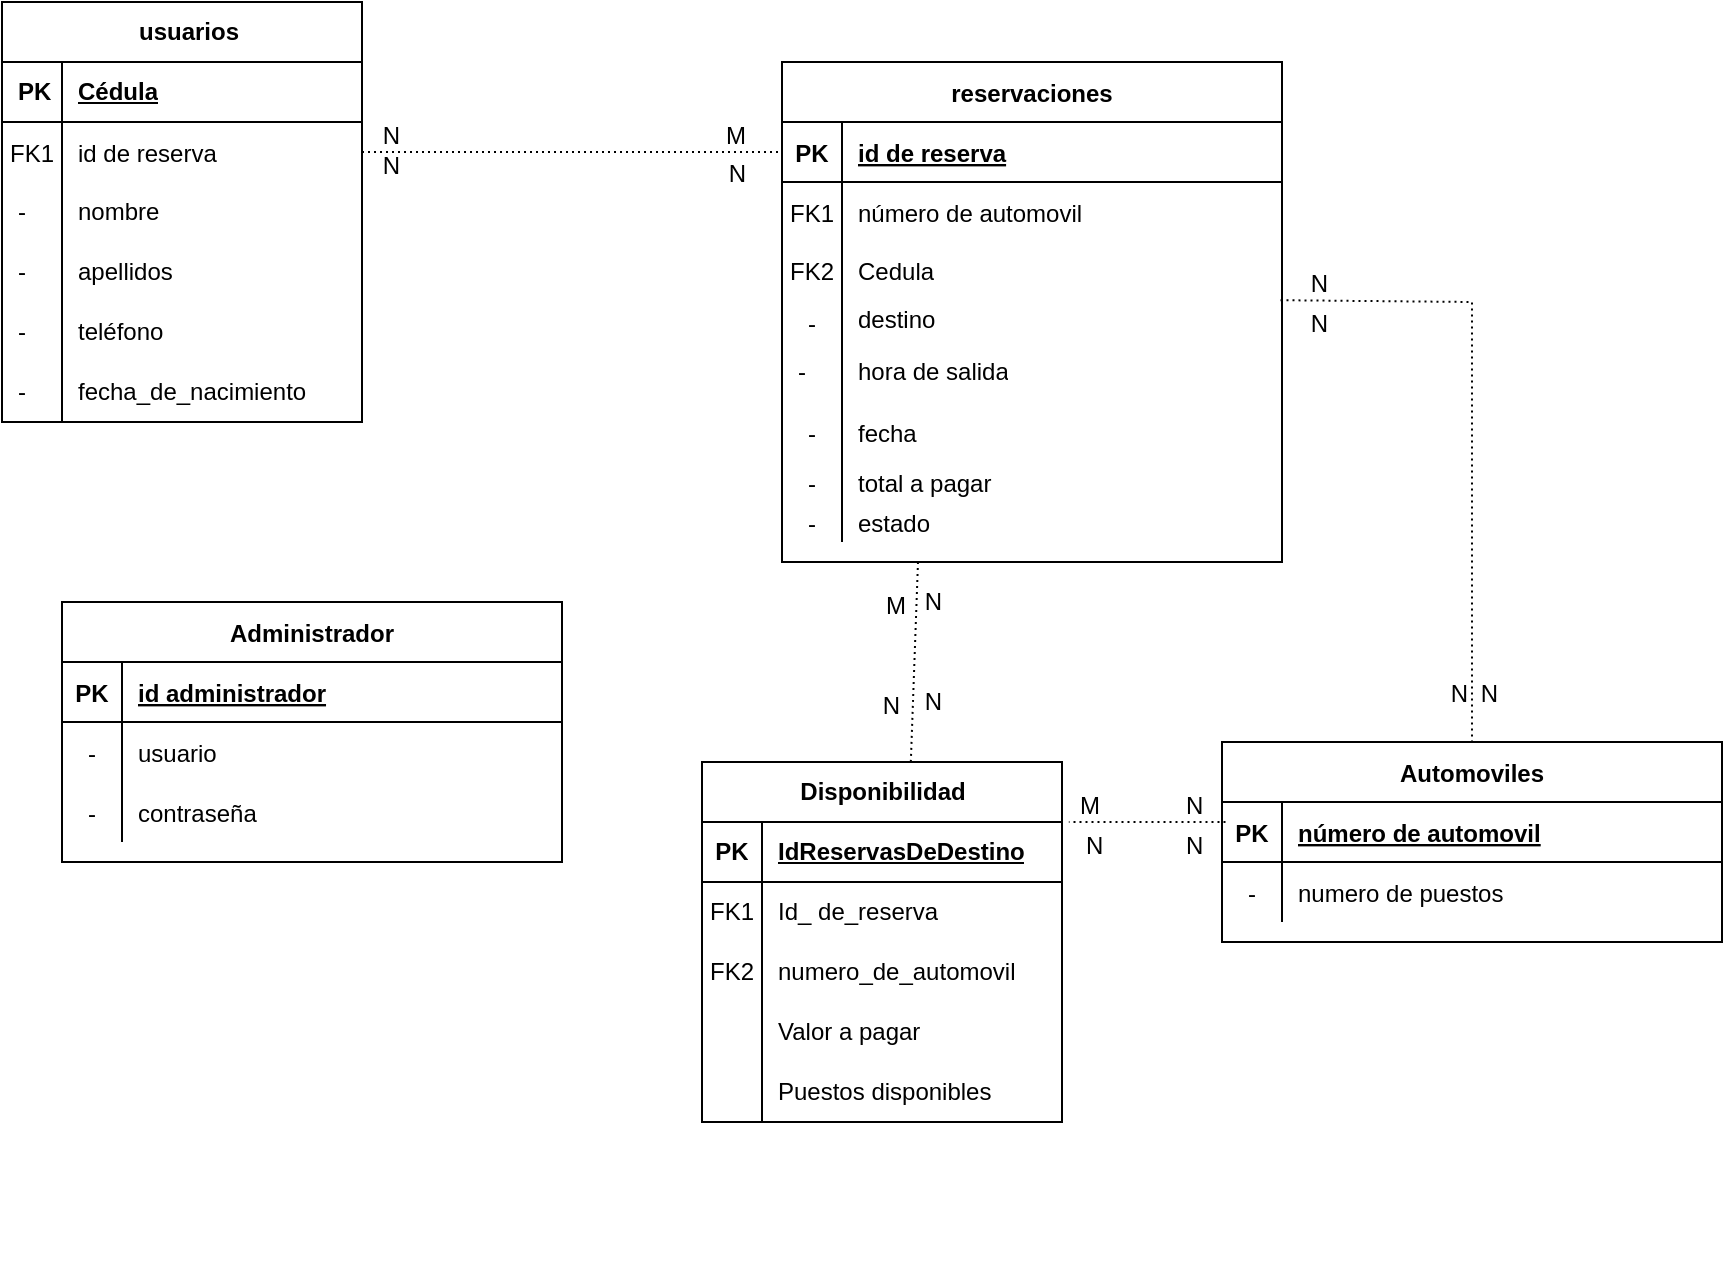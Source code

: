 <mxfile version="24.2.2" type="github">
  <diagram id="R2lEEEUBdFMjLlhIrx00" name="Page-1">
    <mxGraphModel dx="1207" dy="540" grid="1" gridSize="10" guides="1" tooltips="1" connect="1" arrows="1" fold="1" page="1" pageScale="1" pageWidth="850" pageHeight="1100" math="0" shadow="0" extFonts="Permanent Marker^https://fonts.googleapis.com/css?family=Permanent+Marker">
      <root>
        <mxCell id="0" />
        <mxCell id="1" parent="0" />
        <mxCell id="zkgITFIrP4tzKipUrk2g-38" value="" style="group" parent="1" vertex="1" connectable="0">
          <mxGeometry y="90" width="860" height="630" as="geometry" />
        </mxCell>
        <mxCell id="C-vyLk0tnHw3VtMMgP7b-2" value="reservaciones" style="shape=table;startSize=30;container=1;collapsible=1;childLayout=tableLayout;fixedRows=1;rowLines=0;fontStyle=1;align=center;resizeLast=1;" parent="zkgITFIrP4tzKipUrk2g-38" vertex="1">
          <mxGeometry x="390" y="30" width="250" height="250" as="geometry" />
        </mxCell>
        <mxCell id="C-vyLk0tnHw3VtMMgP7b-3" value="" style="shape=partialRectangle;collapsible=0;dropTarget=0;pointerEvents=0;fillColor=none;points=[[0,0.5],[1,0.5]];portConstraint=eastwest;top=0;left=0;right=0;bottom=1;" parent="C-vyLk0tnHw3VtMMgP7b-2" vertex="1">
          <mxGeometry y="30" width="250" height="30" as="geometry" />
        </mxCell>
        <mxCell id="C-vyLk0tnHw3VtMMgP7b-4" value="PK" style="shape=partialRectangle;overflow=hidden;connectable=0;fillColor=none;top=0;left=0;bottom=0;right=0;fontStyle=1;" parent="C-vyLk0tnHw3VtMMgP7b-3" vertex="1">
          <mxGeometry width="30" height="30" as="geometry">
            <mxRectangle width="30" height="30" as="alternateBounds" />
          </mxGeometry>
        </mxCell>
        <mxCell id="C-vyLk0tnHw3VtMMgP7b-5" value="id de reserva" style="shape=partialRectangle;overflow=hidden;connectable=0;fillColor=none;top=0;left=0;bottom=0;right=0;align=left;spacingLeft=6;fontStyle=5;" parent="C-vyLk0tnHw3VtMMgP7b-3" vertex="1">
          <mxGeometry x="30" width="220" height="30" as="geometry">
            <mxRectangle width="220" height="30" as="alternateBounds" />
          </mxGeometry>
        </mxCell>
        <mxCell id="C-vyLk0tnHw3VtMMgP7b-6" value="" style="shape=partialRectangle;collapsible=0;dropTarget=0;pointerEvents=0;fillColor=none;points=[[0,0.5],[1,0.5]];portConstraint=eastwest;top=0;left=0;right=0;bottom=0;" parent="C-vyLk0tnHw3VtMMgP7b-2" vertex="1">
          <mxGeometry y="60" width="250" height="30" as="geometry" />
        </mxCell>
        <mxCell id="C-vyLk0tnHw3VtMMgP7b-7" value="FK1" style="shape=partialRectangle;overflow=hidden;connectable=0;fillColor=none;top=0;left=0;bottom=0;right=0;" parent="C-vyLk0tnHw3VtMMgP7b-6" vertex="1">
          <mxGeometry width="30" height="30" as="geometry">
            <mxRectangle width="30" height="30" as="alternateBounds" />
          </mxGeometry>
        </mxCell>
        <mxCell id="C-vyLk0tnHw3VtMMgP7b-8" value="número de automovil" style="shape=partialRectangle;overflow=hidden;connectable=0;fillColor=none;top=0;left=0;bottom=0;right=0;align=left;spacingLeft=6;" parent="C-vyLk0tnHw3VtMMgP7b-6" vertex="1">
          <mxGeometry x="30" width="220" height="30" as="geometry">
            <mxRectangle width="220" height="30" as="alternateBounds" />
          </mxGeometry>
        </mxCell>
        <mxCell id="idtM4Qvv5ijINrX0urnc-63" value="" style="shape=tableRow;horizontal=0;startSize=0;swimlaneHead=0;swimlaneBody=0;fillColor=none;collapsible=0;dropTarget=0;points=[[0,0.5],[1,0.5]];portConstraint=eastwest;top=0;left=0;right=0;bottom=0;" vertex="1" parent="C-vyLk0tnHw3VtMMgP7b-2">
          <mxGeometry y="90" width="250" height="30" as="geometry" />
        </mxCell>
        <mxCell id="idtM4Qvv5ijINrX0urnc-64" value="FK2" style="shape=partialRectangle;connectable=0;fillColor=none;top=0;left=0;bottom=0;right=0;editable=1;overflow=hidden;whiteSpace=wrap;html=1;" vertex="1" parent="idtM4Qvv5ijINrX0urnc-63">
          <mxGeometry width="30" height="30" as="geometry">
            <mxRectangle width="30" height="30" as="alternateBounds" />
          </mxGeometry>
        </mxCell>
        <mxCell id="idtM4Qvv5ijINrX0urnc-65" value="Cedula" style="shape=partialRectangle;connectable=0;fillColor=none;top=0;left=0;bottom=0;right=0;align=left;spacingLeft=6;overflow=hidden;whiteSpace=wrap;html=1;" vertex="1" parent="idtM4Qvv5ijINrX0urnc-63">
          <mxGeometry x="30" width="220" height="30" as="geometry">
            <mxRectangle width="220" height="30" as="alternateBounds" />
          </mxGeometry>
        </mxCell>
        <mxCell id="C-vyLk0tnHw3VtMMgP7b-9" value="" style="shape=partialRectangle;collapsible=0;dropTarget=0;pointerEvents=0;fillColor=none;points=[[0,0.5],[1,0.5]];portConstraint=eastwest;top=0;left=0;right=0;bottom=0;" parent="C-vyLk0tnHw3VtMMgP7b-2" vertex="1">
          <mxGeometry y="120" width="250" height="20" as="geometry" />
        </mxCell>
        <mxCell id="C-vyLk0tnHw3VtMMgP7b-10" value="-" style="shape=partialRectangle;overflow=hidden;connectable=0;fillColor=none;top=0;left=0;bottom=0;right=0;" parent="C-vyLk0tnHw3VtMMgP7b-9" vertex="1">
          <mxGeometry width="30" height="20" as="geometry">
            <mxRectangle width="30" height="20" as="alternateBounds" />
          </mxGeometry>
        </mxCell>
        <mxCell id="C-vyLk0tnHw3VtMMgP7b-11" value="destino&#xa;" style="shape=partialRectangle;overflow=hidden;connectable=0;fillColor=none;top=0;left=0;bottom=0;right=0;align=left;spacingLeft=6;" parent="C-vyLk0tnHw3VtMMgP7b-9" vertex="1">
          <mxGeometry x="30" width="220" height="20" as="geometry">
            <mxRectangle width="220" height="20" as="alternateBounds" />
          </mxGeometry>
        </mxCell>
        <mxCell id="0mBZECYKy3kYRL_5dMiz-63" value="" style="shape=tableRow;horizontal=0;startSize=0;swimlaneHead=0;swimlaneBody=0;fillColor=none;collapsible=0;dropTarget=0;points=[[0,0.5],[1,0.5]];portConstraint=eastwest;top=0;left=0;right=0;bottom=0;strokeColor=default;align=left;verticalAlign=middle;spacingLeft=6;fontFamily=Helvetica;fontSize=12;fontColor=default;" parent="C-vyLk0tnHw3VtMMgP7b-2" vertex="1">
          <mxGeometry y="140" width="250" height="30" as="geometry" />
        </mxCell>
        <mxCell id="0mBZECYKy3kYRL_5dMiz-64" value="-" style="shape=partialRectangle;connectable=0;fillColor=none;top=0;left=0;bottom=0;right=0;editable=1;overflow=hidden;whiteSpace=wrap;html=1;strokeColor=default;align=left;verticalAlign=middle;spacingLeft=6;fontFamily=Helvetica;fontSize=12;fontColor=default;" parent="0mBZECYKy3kYRL_5dMiz-63" vertex="1">
          <mxGeometry width="30" height="30" as="geometry">
            <mxRectangle width="30" height="30" as="alternateBounds" />
          </mxGeometry>
        </mxCell>
        <mxCell id="0mBZECYKy3kYRL_5dMiz-65" value="hora de salida" style="shape=partialRectangle;connectable=0;fillColor=none;top=0;left=0;bottom=0;right=0;align=left;spacingLeft=6;overflow=hidden;whiteSpace=wrap;html=1;strokeColor=default;verticalAlign=middle;fontFamily=Helvetica;fontSize=12;fontColor=default;" parent="0mBZECYKy3kYRL_5dMiz-63" vertex="1">
          <mxGeometry x="30" width="220" height="30" as="geometry">
            <mxRectangle width="220" height="30" as="alternateBounds" />
          </mxGeometry>
        </mxCell>
        <mxCell id="ADhBiBxCYIikL8oDHn6o-7" value="" style="shape=partialRectangle;collapsible=0;dropTarget=0;pointerEvents=0;fillColor=none;points=[[0,0.5],[1,0.5]];portConstraint=eastwest;top=0;left=0;right=0;bottom=0;" parent="C-vyLk0tnHw3VtMMgP7b-2" vertex="1">
          <mxGeometry y="170" width="250" height="30" as="geometry" />
        </mxCell>
        <mxCell id="ADhBiBxCYIikL8oDHn6o-8" value="-" style="shape=partialRectangle;overflow=hidden;connectable=0;fillColor=none;top=0;left=0;bottom=0;right=0;" parent="ADhBiBxCYIikL8oDHn6o-7" vertex="1">
          <mxGeometry width="30" height="30" as="geometry">
            <mxRectangle width="30" height="30" as="alternateBounds" />
          </mxGeometry>
        </mxCell>
        <mxCell id="ADhBiBxCYIikL8oDHn6o-9" value="fecha" style="shape=partialRectangle;overflow=hidden;connectable=0;fillColor=none;top=0;left=0;bottom=0;right=0;align=left;spacingLeft=6;" parent="ADhBiBxCYIikL8oDHn6o-7" vertex="1">
          <mxGeometry x="30" width="220" height="30" as="geometry">
            <mxRectangle width="220" height="30" as="alternateBounds" />
          </mxGeometry>
        </mxCell>
        <mxCell id="ADhBiBxCYIikL8oDHn6o-10" value="" style="shape=partialRectangle;collapsible=0;dropTarget=0;pointerEvents=0;fillColor=none;points=[[0,0.5],[1,0.5]];portConstraint=eastwest;top=0;left=0;right=0;bottom=0;" parent="C-vyLk0tnHw3VtMMgP7b-2" vertex="1">
          <mxGeometry y="200" width="250" height="20" as="geometry" />
        </mxCell>
        <mxCell id="ADhBiBxCYIikL8oDHn6o-11" value="-" style="shape=partialRectangle;overflow=hidden;connectable=0;fillColor=none;top=0;left=0;bottom=0;right=0;" parent="ADhBiBxCYIikL8oDHn6o-10" vertex="1">
          <mxGeometry width="30" height="20" as="geometry">
            <mxRectangle width="30" height="20" as="alternateBounds" />
          </mxGeometry>
        </mxCell>
        <mxCell id="ADhBiBxCYIikL8oDHn6o-12" value="total a pagar" style="shape=partialRectangle;overflow=hidden;connectable=0;fillColor=none;top=0;left=0;bottom=0;right=0;align=left;spacingLeft=6;" parent="ADhBiBxCYIikL8oDHn6o-10" vertex="1">
          <mxGeometry x="30" width="220" height="20" as="geometry">
            <mxRectangle width="220" height="20" as="alternateBounds" />
          </mxGeometry>
        </mxCell>
        <mxCell id="ADhBiBxCYIikL8oDHn6o-31" value="" style="shape=partialRectangle;collapsible=0;dropTarget=0;pointerEvents=0;fillColor=none;points=[[0,0.5],[1,0.5]];portConstraint=eastwest;top=0;left=0;right=0;bottom=0;" parent="C-vyLk0tnHw3VtMMgP7b-2" vertex="1">
          <mxGeometry y="220" width="250" height="20" as="geometry" />
        </mxCell>
        <mxCell id="ADhBiBxCYIikL8oDHn6o-32" value="-" style="shape=partialRectangle;overflow=hidden;connectable=0;fillColor=none;top=0;left=0;bottom=0;right=0;" parent="ADhBiBxCYIikL8oDHn6o-31" vertex="1">
          <mxGeometry width="30" height="20" as="geometry">
            <mxRectangle width="30" height="20" as="alternateBounds" />
          </mxGeometry>
        </mxCell>
        <mxCell id="ADhBiBxCYIikL8oDHn6o-33" value="estado" style="shape=partialRectangle;overflow=hidden;connectable=0;fillColor=none;top=0;left=0;bottom=0;right=0;align=left;spacingLeft=6;" parent="ADhBiBxCYIikL8oDHn6o-31" vertex="1">
          <mxGeometry x="30" width="220" height="20" as="geometry">
            <mxRectangle width="220" height="20" as="alternateBounds" />
          </mxGeometry>
        </mxCell>
        <mxCell id="C-vyLk0tnHw3VtMMgP7b-13" value="Administrador" style="shape=table;startSize=30;container=1;collapsible=1;childLayout=tableLayout;fixedRows=1;rowLines=0;fontStyle=1;align=center;resizeLast=1;" parent="zkgITFIrP4tzKipUrk2g-38" vertex="1">
          <mxGeometry x="30" y="300" width="250" height="130" as="geometry" />
        </mxCell>
        <mxCell id="C-vyLk0tnHw3VtMMgP7b-14" value="" style="shape=partialRectangle;collapsible=0;dropTarget=0;pointerEvents=0;fillColor=none;points=[[0,0.5],[1,0.5]];portConstraint=eastwest;top=0;left=0;right=0;bottom=1;" parent="C-vyLk0tnHw3VtMMgP7b-13" vertex="1">
          <mxGeometry y="30" width="250" height="30" as="geometry" />
        </mxCell>
        <mxCell id="C-vyLk0tnHw3VtMMgP7b-15" value="PK" style="shape=partialRectangle;overflow=hidden;connectable=0;fillColor=none;top=0;left=0;bottom=0;right=0;fontStyle=1;" parent="C-vyLk0tnHw3VtMMgP7b-14" vertex="1">
          <mxGeometry width="30" height="30" as="geometry">
            <mxRectangle width="30" height="30" as="alternateBounds" />
          </mxGeometry>
        </mxCell>
        <mxCell id="C-vyLk0tnHw3VtMMgP7b-16" value="id administrador" style="shape=partialRectangle;overflow=hidden;connectable=0;fillColor=none;top=0;left=0;bottom=0;right=0;align=left;spacingLeft=6;fontStyle=5;" parent="C-vyLk0tnHw3VtMMgP7b-14" vertex="1">
          <mxGeometry x="30" width="220" height="30" as="geometry">
            <mxRectangle width="220" height="30" as="alternateBounds" />
          </mxGeometry>
        </mxCell>
        <mxCell id="C-vyLk0tnHw3VtMMgP7b-17" value="" style="shape=partialRectangle;collapsible=0;dropTarget=0;pointerEvents=0;fillColor=none;points=[[0,0.5],[1,0.5]];portConstraint=eastwest;top=0;left=0;right=0;bottom=0;" parent="C-vyLk0tnHw3VtMMgP7b-13" vertex="1">
          <mxGeometry y="60" width="250" height="30" as="geometry" />
        </mxCell>
        <mxCell id="C-vyLk0tnHw3VtMMgP7b-18" value="-" style="shape=partialRectangle;overflow=hidden;connectable=0;fillColor=none;top=0;left=0;bottom=0;right=0;" parent="C-vyLk0tnHw3VtMMgP7b-17" vertex="1">
          <mxGeometry width="30" height="30" as="geometry">
            <mxRectangle width="30" height="30" as="alternateBounds" />
          </mxGeometry>
        </mxCell>
        <mxCell id="C-vyLk0tnHw3VtMMgP7b-19" value="usuario" style="shape=partialRectangle;overflow=hidden;connectable=0;fillColor=none;top=0;left=0;bottom=0;right=0;align=left;spacingLeft=6;" parent="C-vyLk0tnHw3VtMMgP7b-17" vertex="1">
          <mxGeometry x="30" width="220" height="30" as="geometry">
            <mxRectangle width="220" height="30" as="alternateBounds" />
          </mxGeometry>
        </mxCell>
        <mxCell id="C-vyLk0tnHw3VtMMgP7b-20" value="" style="shape=partialRectangle;collapsible=0;dropTarget=0;pointerEvents=0;fillColor=none;points=[[0,0.5],[1,0.5]];portConstraint=eastwest;top=0;left=0;right=0;bottom=0;" parent="C-vyLk0tnHw3VtMMgP7b-13" vertex="1">
          <mxGeometry y="90" width="250" height="30" as="geometry" />
        </mxCell>
        <mxCell id="C-vyLk0tnHw3VtMMgP7b-21" value="-" style="shape=partialRectangle;overflow=hidden;connectable=0;fillColor=none;top=0;left=0;bottom=0;right=0;" parent="C-vyLk0tnHw3VtMMgP7b-20" vertex="1">
          <mxGeometry width="30" height="30" as="geometry">
            <mxRectangle width="30" height="30" as="alternateBounds" />
          </mxGeometry>
        </mxCell>
        <mxCell id="C-vyLk0tnHw3VtMMgP7b-22" value="contraseña" style="shape=partialRectangle;overflow=hidden;connectable=0;fillColor=none;top=0;left=0;bottom=0;right=0;align=left;spacingLeft=6;" parent="C-vyLk0tnHw3VtMMgP7b-20" vertex="1">
          <mxGeometry x="30" width="220" height="30" as="geometry">
            <mxRectangle width="220" height="30" as="alternateBounds" />
          </mxGeometry>
        </mxCell>
        <mxCell id="0mBZECYKy3kYRL_5dMiz-23" value="usuarios" style="shape=table;startSize=30;container=1;collapsible=1;childLayout=tableLayout;fixedRows=1;rowLines=0;fontStyle=1;align=center;resizeLast=1;html=1;strokeColor=default;verticalAlign=middle;spacingLeft=6;fontFamily=Helvetica;fontSize=12;fontColor=default;fillColor=none;" parent="zkgITFIrP4tzKipUrk2g-38" vertex="1">
          <mxGeometry width="180" height="210" as="geometry" />
        </mxCell>
        <mxCell id="0mBZECYKy3kYRL_5dMiz-24" value="" style="shape=tableRow;horizontal=0;startSize=0;swimlaneHead=0;swimlaneBody=0;fillColor=none;collapsible=0;dropTarget=0;points=[[0,0.5],[1,0.5]];portConstraint=eastwest;top=0;left=0;right=0;bottom=1;strokeColor=default;align=left;verticalAlign=middle;spacingLeft=6;fontFamily=Helvetica;fontSize=12;fontColor=default;" parent="0mBZECYKy3kYRL_5dMiz-23" vertex="1">
          <mxGeometry y="30" width="180" height="30" as="geometry" />
        </mxCell>
        <mxCell id="0mBZECYKy3kYRL_5dMiz-25" value="PK" style="shape=partialRectangle;connectable=0;fillColor=none;top=0;left=0;bottom=0;right=0;fontStyle=1;overflow=hidden;whiteSpace=wrap;html=1;strokeColor=default;align=left;verticalAlign=middle;spacingLeft=6;fontFamily=Helvetica;fontSize=12;fontColor=default;" parent="0mBZECYKy3kYRL_5dMiz-24" vertex="1">
          <mxGeometry width="30" height="30" as="geometry">
            <mxRectangle width="30" height="30" as="alternateBounds" />
          </mxGeometry>
        </mxCell>
        <mxCell id="0mBZECYKy3kYRL_5dMiz-26" value="Cédula" style="shape=partialRectangle;connectable=0;fillColor=none;top=0;left=0;bottom=0;right=0;align=left;spacingLeft=6;fontStyle=5;overflow=hidden;whiteSpace=wrap;html=1;strokeColor=default;verticalAlign=middle;fontFamily=Helvetica;fontSize=12;fontColor=default;" parent="0mBZECYKy3kYRL_5dMiz-24" vertex="1">
          <mxGeometry x="30" width="150" height="30" as="geometry">
            <mxRectangle width="150" height="30" as="alternateBounds" />
          </mxGeometry>
        </mxCell>
        <mxCell id="ADhBiBxCYIikL8oDHn6o-38" value="" style="shape=partialRectangle;collapsible=0;dropTarget=0;pointerEvents=0;fillColor=none;points=[[0,0.5],[1,0.5]];portConstraint=eastwest;top=0;left=0;right=0;bottom=0;" parent="0mBZECYKy3kYRL_5dMiz-23" vertex="1">
          <mxGeometry y="60" width="180" height="30" as="geometry" />
        </mxCell>
        <mxCell id="ADhBiBxCYIikL8oDHn6o-39" value="FK1" style="shape=partialRectangle;overflow=hidden;connectable=0;fillColor=none;top=0;left=0;bottom=0;right=0;" parent="ADhBiBxCYIikL8oDHn6o-38" vertex="1">
          <mxGeometry width="30" height="30" as="geometry">
            <mxRectangle width="30" height="30" as="alternateBounds" />
          </mxGeometry>
        </mxCell>
        <mxCell id="ADhBiBxCYIikL8oDHn6o-40" value="id de reserva" style="shape=partialRectangle;overflow=hidden;connectable=0;fillColor=none;top=0;left=0;bottom=0;right=0;align=left;spacingLeft=6;" parent="ADhBiBxCYIikL8oDHn6o-38" vertex="1">
          <mxGeometry x="30" width="150" height="30" as="geometry">
            <mxRectangle width="150" height="30" as="alternateBounds" />
          </mxGeometry>
        </mxCell>
        <mxCell id="0mBZECYKy3kYRL_5dMiz-27" value="" style="shape=tableRow;horizontal=0;startSize=0;swimlaneHead=0;swimlaneBody=0;fillColor=none;collapsible=0;dropTarget=0;points=[[0,0.5],[1,0.5]];portConstraint=eastwest;top=0;left=0;right=0;bottom=0;strokeColor=default;align=left;verticalAlign=middle;spacingLeft=6;fontFamily=Helvetica;fontSize=12;fontColor=default;" parent="0mBZECYKy3kYRL_5dMiz-23" vertex="1">
          <mxGeometry y="90" width="180" height="30" as="geometry" />
        </mxCell>
        <mxCell id="0mBZECYKy3kYRL_5dMiz-28" value="-" style="shape=partialRectangle;connectable=0;fillColor=none;top=0;left=0;bottom=0;right=0;editable=1;overflow=hidden;whiteSpace=wrap;html=1;strokeColor=default;align=left;verticalAlign=middle;spacingLeft=6;fontFamily=Helvetica;fontSize=12;fontColor=default;" parent="0mBZECYKy3kYRL_5dMiz-27" vertex="1">
          <mxGeometry width="30" height="30" as="geometry">
            <mxRectangle width="30" height="30" as="alternateBounds" />
          </mxGeometry>
        </mxCell>
        <mxCell id="0mBZECYKy3kYRL_5dMiz-29" value="nombre" style="shape=partialRectangle;connectable=0;fillColor=none;top=0;left=0;bottom=0;right=0;align=left;spacingLeft=6;overflow=hidden;whiteSpace=wrap;html=1;strokeColor=default;verticalAlign=middle;fontFamily=Helvetica;fontSize=12;fontColor=default;" parent="0mBZECYKy3kYRL_5dMiz-27" vertex="1">
          <mxGeometry x="30" width="150" height="30" as="geometry">
            <mxRectangle width="150" height="30" as="alternateBounds" />
          </mxGeometry>
        </mxCell>
        <mxCell id="0mBZECYKy3kYRL_5dMiz-30" value="" style="shape=tableRow;horizontal=0;startSize=0;swimlaneHead=0;swimlaneBody=0;fillColor=none;collapsible=0;dropTarget=0;points=[[0,0.5],[1,0.5]];portConstraint=eastwest;top=0;left=0;right=0;bottom=0;strokeColor=default;align=left;verticalAlign=middle;spacingLeft=6;fontFamily=Helvetica;fontSize=12;fontColor=default;" parent="0mBZECYKy3kYRL_5dMiz-23" vertex="1">
          <mxGeometry y="120" width="180" height="30" as="geometry" />
        </mxCell>
        <mxCell id="0mBZECYKy3kYRL_5dMiz-31" value="-" style="shape=partialRectangle;connectable=0;fillColor=none;top=0;left=0;bottom=0;right=0;editable=1;overflow=hidden;whiteSpace=wrap;html=1;strokeColor=default;align=left;verticalAlign=middle;spacingLeft=6;fontFamily=Helvetica;fontSize=12;fontColor=default;" parent="0mBZECYKy3kYRL_5dMiz-30" vertex="1">
          <mxGeometry width="30" height="30" as="geometry">
            <mxRectangle width="30" height="30" as="alternateBounds" />
          </mxGeometry>
        </mxCell>
        <mxCell id="0mBZECYKy3kYRL_5dMiz-32" value="apellidos" style="shape=partialRectangle;connectable=0;fillColor=none;top=0;left=0;bottom=0;right=0;align=left;spacingLeft=6;overflow=hidden;whiteSpace=wrap;html=1;strokeColor=default;verticalAlign=middle;fontFamily=Helvetica;fontSize=12;fontColor=default;" parent="0mBZECYKy3kYRL_5dMiz-30" vertex="1">
          <mxGeometry x="30" width="150" height="30" as="geometry">
            <mxRectangle width="150" height="30" as="alternateBounds" />
          </mxGeometry>
        </mxCell>
        <mxCell id="0mBZECYKy3kYRL_5dMiz-33" value="" style="shape=tableRow;horizontal=0;startSize=0;swimlaneHead=0;swimlaneBody=0;fillColor=none;collapsible=0;dropTarget=0;points=[[0,0.5],[1,0.5]];portConstraint=eastwest;top=0;left=0;right=0;bottom=0;strokeColor=default;align=left;verticalAlign=middle;spacingLeft=6;fontFamily=Helvetica;fontSize=12;fontColor=default;" parent="0mBZECYKy3kYRL_5dMiz-23" vertex="1">
          <mxGeometry y="150" width="180" height="30" as="geometry" />
        </mxCell>
        <mxCell id="0mBZECYKy3kYRL_5dMiz-34" value="-" style="shape=partialRectangle;connectable=0;fillColor=none;top=0;left=0;bottom=0;right=0;editable=1;overflow=hidden;whiteSpace=wrap;html=1;strokeColor=default;align=left;verticalAlign=middle;spacingLeft=6;fontFamily=Helvetica;fontSize=12;fontColor=default;" parent="0mBZECYKy3kYRL_5dMiz-33" vertex="1">
          <mxGeometry width="30" height="30" as="geometry">
            <mxRectangle width="30" height="30" as="alternateBounds" />
          </mxGeometry>
        </mxCell>
        <mxCell id="0mBZECYKy3kYRL_5dMiz-35" value="teléfono" style="shape=partialRectangle;connectable=0;fillColor=none;top=0;left=0;bottom=0;right=0;align=left;spacingLeft=6;overflow=hidden;whiteSpace=wrap;html=1;strokeColor=default;verticalAlign=middle;fontFamily=Helvetica;fontSize=12;fontColor=default;" parent="0mBZECYKy3kYRL_5dMiz-33" vertex="1">
          <mxGeometry x="30" width="150" height="30" as="geometry">
            <mxRectangle width="150" height="30" as="alternateBounds" />
          </mxGeometry>
        </mxCell>
        <mxCell id="0mBZECYKy3kYRL_5dMiz-45" value="" style="shape=tableRow;horizontal=0;startSize=0;swimlaneHead=0;swimlaneBody=0;fillColor=none;collapsible=0;dropTarget=0;points=[[0,0.5],[1,0.5]];portConstraint=eastwest;top=0;left=0;right=0;bottom=0;strokeColor=default;align=left;verticalAlign=middle;spacingLeft=6;fontFamily=Helvetica;fontSize=12;fontColor=default;" parent="0mBZECYKy3kYRL_5dMiz-23" vertex="1">
          <mxGeometry y="180" width="180" height="30" as="geometry" />
        </mxCell>
        <mxCell id="0mBZECYKy3kYRL_5dMiz-46" value="-" style="shape=partialRectangle;connectable=0;fillColor=none;top=0;left=0;bottom=0;right=0;editable=1;overflow=hidden;whiteSpace=wrap;html=1;strokeColor=default;align=left;verticalAlign=middle;spacingLeft=6;fontFamily=Helvetica;fontSize=12;fontColor=default;" parent="0mBZECYKy3kYRL_5dMiz-45" vertex="1">
          <mxGeometry width="30" height="30" as="geometry">
            <mxRectangle width="30" height="30" as="alternateBounds" />
          </mxGeometry>
        </mxCell>
        <mxCell id="0mBZECYKy3kYRL_5dMiz-47" value="fecha_de_nacimiento" style="shape=partialRectangle;connectable=0;fillColor=none;top=0;left=0;bottom=0;right=0;align=left;spacingLeft=6;overflow=hidden;whiteSpace=wrap;html=1;strokeColor=default;verticalAlign=middle;fontFamily=Helvetica;fontSize=12;fontColor=default;" parent="0mBZECYKy3kYRL_5dMiz-45" vertex="1">
          <mxGeometry x="30" width="150" height="30" as="geometry">
            <mxRectangle width="150" height="30" as="alternateBounds" />
          </mxGeometry>
        </mxCell>
        <mxCell id="ADhBiBxCYIikL8oDHn6o-14" value="Automoviles" style="shape=table;startSize=30;container=1;collapsible=1;childLayout=tableLayout;fixedRows=1;rowLines=0;fontStyle=1;align=center;resizeLast=1;" parent="zkgITFIrP4tzKipUrk2g-38" vertex="1">
          <mxGeometry x="610" y="370" width="250" height="100" as="geometry" />
        </mxCell>
        <mxCell id="ADhBiBxCYIikL8oDHn6o-15" value="" style="shape=partialRectangle;collapsible=0;dropTarget=0;pointerEvents=0;fillColor=none;points=[[0,0.5],[1,0.5]];portConstraint=eastwest;top=0;left=0;right=0;bottom=1;" parent="ADhBiBxCYIikL8oDHn6o-14" vertex="1">
          <mxGeometry y="30" width="250" height="30" as="geometry" />
        </mxCell>
        <mxCell id="ADhBiBxCYIikL8oDHn6o-16" value="PK" style="shape=partialRectangle;overflow=hidden;connectable=0;fillColor=none;top=0;left=0;bottom=0;right=0;fontStyle=1;" parent="ADhBiBxCYIikL8oDHn6o-15" vertex="1">
          <mxGeometry width="30" height="30" as="geometry">
            <mxRectangle width="30" height="30" as="alternateBounds" />
          </mxGeometry>
        </mxCell>
        <mxCell id="ADhBiBxCYIikL8oDHn6o-17" value="número de automovil" style="shape=partialRectangle;overflow=hidden;connectable=0;fillColor=none;top=0;left=0;bottom=0;right=0;align=left;spacingLeft=6;fontStyle=5;" parent="ADhBiBxCYIikL8oDHn6o-15" vertex="1">
          <mxGeometry x="30" width="220" height="30" as="geometry">
            <mxRectangle width="220" height="30" as="alternateBounds" />
          </mxGeometry>
        </mxCell>
        <mxCell id="ADhBiBxCYIikL8oDHn6o-18" value="" style="shape=partialRectangle;collapsible=0;dropTarget=0;pointerEvents=0;fillColor=none;points=[[0,0.5],[1,0.5]];portConstraint=eastwest;top=0;left=0;right=0;bottom=0;" parent="ADhBiBxCYIikL8oDHn6o-14" vertex="1">
          <mxGeometry y="60" width="250" height="30" as="geometry" />
        </mxCell>
        <mxCell id="ADhBiBxCYIikL8oDHn6o-19" value="-" style="shape=partialRectangle;overflow=hidden;connectable=0;fillColor=none;top=0;left=0;bottom=0;right=0;" parent="ADhBiBxCYIikL8oDHn6o-18" vertex="1">
          <mxGeometry width="30" height="30" as="geometry">
            <mxRectangle width="30" height="30" as="alternateBounds" />
          </mxGeometry>
        </mxCell>
        <mxCell id="ADhBiBxCYIikL8oDHn6o-20" value="numero de puestos" style="shape=partialRectangle;overflow=hidden;connectable=0;fillColor=none;top=0;left=0;bottom=0;right=0;align=left;spacingLeft=6;" parent="ADhBiBxCYIikL8oDHn6o-18" vertex="1">
          <mxGeometry x="30" width="220" height="30" as="geometry">
            <mxRectangle width="220" height="30" as="alternateBounds" />
          </mxGeometry>
        </mxCell>
        <mxCell id="zkgITFIrP4tzKipUrk2g-5" value="N" style="resizable=0;html=1;whiteSpace=wrap;align=right;verticalAlign=bottom;" parent="zkgITFIrP4tzKipUrk2g-38" connectable="0" vertex="1">
          <mxGeometry x="210" y="100" as="geometry">
            <mxPoint x="163" y="-6" as="offset" />
          </mxGeometry>
        </mxCell>
        <mxCell id="zkgITFIrP4tzKipUrk2g-7" value="" style="group" parent="zkgITFIrP4tzKipUrk2g-38" vertex="1" connectable="0">
          <mxGeometry x="200" y="90" as="geometry" />
        </mxCell>
        <mxCell id="zkgITFIrP4tzKipUrk2g-4" value="N" style="resizable=0;html=1;whiteSpace=wrap;align=right;verticalAlign=bottom;" parent="zkgITFIrP4tzKipUrk2g-7" connectable="0" vertex="1">
          <mxGeometry as="geometry" />
        </mxCell>
        <mxCell id="zkgITFIrP4tzKipUrk2g-15" value="N" style="resizable=0;html=1;whiteSpace=wrap;align=right;verticalAlign=bottom;" parent="zkgITFIrP4tzKipUrk2g-38" connectable="0" vertex="1">
          <mxGeometry x="650" y="180" as="geometry">
            <mxPoint x="14" y="-11" as="offset" />
          </mxGeometry>
        </mxCell>
        <mxCell id="zkgITFIrP4tzKipUrk2g-16" value="N" style="resizable=0;html=1;whiteSpace=wrap;align=right;verticalAlign=bottom;" parent="zkgITFIrP4tzKipUrk2g-38" connectable="0" vertex="1">
          <mxGeometry x="650" y="160" as="geometry">
            <mxPoint x="14" y="-11" as="offset" />
          </mxGeometry>
        </mxCell>
        <mxCell id="zkgITFIrP4tzKipUrk2g-18" value="N" style="resizable=0;html=1;whiteSpace=wrap;align=right;verticalAlign=bottom;" parent="zkgITFIrP4tzKipUrk2g-38" connectable="0" vertex="1">
          <mxGeometry x="720" y="365" as="geometry">
            <mxPoint x="14" y="-11" as="offset" />
          </mxGeometry>
        </mxCell>
        <mxCell id="zkgITFIrP4tzKipUrk2g-20" value="N" style="resizable=0;html=1;whiteSpace=wrap;align=right;verticalAlign=bottom;" parent="zkgITFIrP4tzKipUrk2g-38" connectable="0" vertex="1">
          <mxGeometry x="735" y="365" as="geometry">
            <mxPoint x="14" y="-11" as="offset" />
          </mxGeometry>
        </mxCell>
        <mxCell id="zkgITFIrP4tzKipUrk2g-21" value="" style="endArrow=none;html=1;rounded=0;dashed=1;dashPattern=1 2;entryX=0.5;entryY=0;entryDx=0;entryDy=0;exitX=0.997;exitY=-0.045;exitDx=0;exitDy=0;exitPerimeter=0;" parent="zkgITFIrP4tzKipUrk2g-38" source="C-vyLk0tnHw3VtMMgP7b-9" target="ADhBiBxCYIikL8oDHn6o-14" edge="1">
          <mxGeometry relative="1" as="geometry">
            <mxPoint x="650" y="150" as="sourcePoint" />
            <mxPoint x="800" y="150" as="targetPoint" />
            <Array as="points">
              <mxPoint x="735" y="150" />
            </Array>
          </mxGeometry>
        </mxCell>
        <mxCell id="zkgITFIrP4tzKipUrk2g-1" value="" style="endArrow=none;html=1;rounded=0;dashed=1;dashPattern=1 2;entryX=0;entryY=0.5;entryDx=0;entryDy=0;exitX=1;exitY=0.5;exitDx=0;exitDy=0;" parent="zkgITFIrP4tzKipUrk2g-38" source="ADhBiBxCYIikL8oDHn6o-38" target="C-vyLk0tnHw3VtMMgP7b-3" edge="1">
          <mxGeometry relative="1" as="geometry">
            <mxPoint x="170" y="120" as="sourcePoint" />
            <mxPoint x="330" y="120" as="targetPoint" />
          </mxGeometry>
        </mxCell>
        <mxCell id="zkgITFIrP4tzKipUrk2g-2" value="M" style="resizable=0;html=1;whiteSpace=wrap;align=left;verticalAlign=bottom;" parent="zkgITFIrP4tzKipUrk2g-1" connectable="0" vertex="1">
          <mxGeometry x="-1" relative="1" as="geometry">
            <mxPoint x="180" as="offset" />
          </mxGeometry>
        </mxCell>
        <mxCell id="zkgITFIrP4tzKipUrk2g-3" value="N" style="resizable=0;html=1;whiteSpace=wrap;align=right;verticalAlign=bottom;" parent="zkgITFIrP4tzKipUrk2g-1" connectable="0" vertex="1">
          <mxGeometry x="1" relative="1" as="geometry">
            <mxPoint x="-190" as="offset" />
          </mxGeometry>
        </mxCell>
        <mxCell id="idtM4Qvv5ijINrX0urnc-72" style="edgeStyle=orthogonalEdgeStyle;rounded=0;orthogonalLoop=1;jettySize=auto;html=1;exitX=0.5;exitY=0;exitDx=0;exitDy=0;" edge="1" parent="zkgITFIrP4tzKipUrk2g-38" source="idtM4Qvv5ijINrX0urnc-59">
          <mxGeometry relative="1" as="geometry">
            <mxPoint x="440" y="300" as="targetPoint" />
          </mxGeometry>
        </mxCell>
        <mxCell id="idtM4Qvv5ijINrX0urnc-88" value="Disponibilidad" style="shape=table;startSize=30;container=1;collapsible=1;childLayout=tableLayout;fixedRows=1;rowLines=0;fontStyle=1;align=center;resizeLast=1;html=1;" vertex="1" parent="zkgITFIrP4tzKipUrk2g-38">
          <mxGeometry x="350" y="380" width="180" height="180" as="geometry" />
        </mxCell>
        <mxCell id="idtM4Qvv5ijINrX0urnc-89" value="" style="shape=tableRow;horizontal=0;startSize=0;swimlaneHead=0;swimlaneBody=0;fillColor=none;collapsible=0;dropTarget=0;points=[[0,0.5],[1,0.5]];portConstraint=eastwest;top=0;left=0;right=0;bottom=1;" vertex="1" parent="idtM4Qvv5ijINrX0urnc-88">
          <mxGeometry y="30" width="180" height="30" as="geometry" />
        </mxCell>
        <mxCell id="idtM4Qvv5ijINrX0urnc-90" value="PK" style="shape=partialRectangle;connectable=0;fillColor=none;top=0;left=0;bottom=0;right=0;fontStyle=1;overflow=hidden;whiteSpace=wrap;html=1;" vertex="1" parent="idtM4Qvv5ijINrX0urnc-89">
          <mxGeometry width="30" height="30" as="geometry">
            <mxRectangle width="30" height="30" as="alternateBounds" />
          </mxGeometry>
        </mxCell>
        <mxCell id="idtM4Qvv5ijINrX0urnc-91" value="IdReservasDeDestino" style="shape=partialRectangle;connectable=0;fillColor=none;top=0;left=0;bottom=0;right=0;align=left;spacingLeft=6;fontStyle=5;overflow=hidden;whiteSpace=wrap;html=1;" vertex="1" parent="idtM4Qvv5ijINrX0urnc-89">
          <mxGeometry x="30" width="150" height="30" as="geometry">
            <mxRectangle width="150" height="30" as="alternateBounds" />
          </mxGeometry>
        </mxCell>
        <mxCell id="idtM4Qvv5ijINrX0urnc-108" value="" style="shape=tableRow;horizontal=0;startSize=0;swimlaneHead=0;swimlaneBody=0;fillColor=none;collapsible=0;dropTarget=0;points=[[0,0.5],[1,0.5]];portConstraint=eastwest;top=0;left=0;right=0;bottom=0;" vertex="1" parent="idtM4Qvv5ijINrX0urnc-88">
          <mxGeometry y="60" width="180" height="30" as="geometry" />
        </mxCell>
        <mxCell id="idtM4Qvv5ijINrX0urnc-109" value="FK1" style="shape=partialRectangle;connectable=0;fillColor=none;top=0;left=0;bottom=0;right=0;editable=1;overflow=hidden;whiteSpace=wrap;html=1;" vertex="1" parent="idtM4Qvv5ijINrX0urnc-108">
          <mxGeometry width="30" height="30" as="geometry">
            <mxRectangle width="30" height="30" as="alternateBounds" />
          </mxGeometry>
        </mxCell>
        <mxCell id="idtM4Qvv5ijINrX0urnc-110" value="Id_ de_reserva" style="shape=partialRectangle;connectable=0;fillColor=none;top=0;left=0;bottom=0;right=0;align=left;spacingLeft=6;overflow=hidden;whiteSpace=wrap;html=1;" vertex="1" parent="idtM4Qvv5ijINrX0urnc-108">
          <mxGeometry x="30" width="150" height="30" as="geometry">
            <mxRectangle width="150" height="30" as="alternateBounds" />
          </mxGeometry>
        </mxCell>
        <mxCell id="idtM4Qvv5ijINrX0urnc-111" value="" style="shape=tableRow;horizontal=0;startSize=0;swimlaneHead=0;swimlaneBody=0;fillColor=none;collapsible=0;dropTarget=0;points=[[0,0.5],[1,0.5]];portConstraint=eastwest;top=0;left=0;right=0;bottom=0;" vertex="1" parent="idtM4Qvv5ijINrX0urnc-88">
          <mxGeometry y="90" width="180" height="30" as="geometry" />
        </mxCell>
        <mxCell id="idtM4Qvv5ijINrX0urnc-112" value="FK2" style="shape=partialRectangle;connectable=0;fillColor=none;top=0;left=0;bottom=0;right=0;editable=1;overflow=hidden;whiteSpace=wrap;html=1;" vertex="1" parent="idtM4Qvv5ijINrX0urnc-111">
          <mxGeometry width="30" height="30" as="geometry">
            <mxRectangle width="30" height="30" as="alternateBounds" />
          </mxGeometry>
        </mxCell>
        <mxCell id="idtM4Qvv5ijINrX0urnc-113" value="numero_de_automovil" style="shape=partialRectangle;connectable=0;fillColor=none;top=0;left=0;bottom=0;right=0;align=left;spacingLeft=6;overflow=hidden;whiteSpace=wrap;html=1;" vertex="1" parent="idtM4Qvv5ijINrX0urnc-111">
          <mxGeometry x="30" width="150" height="30" as="geometry">
            <mxRectangle width="150" height="30" as="alternateBounds" />
          </mxGeometry>
        </mxCell>
        <mxCell id="idtM4Qvv5ijINrX0urnc-92" value="" style="shape=tableRow;horizontal=0;startSize=0;swimlaneHead=0;swimlaneBody=0;fillColor=none;collapsible=0;dropTarget=0;points=[[0,0.5],[1,0.5]];portConstraint=eastwest;top=0;left=0;right=0;bottom=0;" vertex="1" parent="idtM4Qvv5ijINrX0urnc-88">
          <mxGeometry y="120" width="180" height="30" as="geometry" />
        </mxCell>
        <mxCell id="idtM4Qvv5ijINrX0urnc-93" value="" style="shape=partialRectangle;connectable=0;fillColor=none;top=0;left=0;bottom=0;right=0;editable=1;overflow=hidden;whiteSpace=wrap;html=1;" vertex="1" parent="idtM4Qvv5ijINrX0urnc-92">
          <mxGeometry width="30" height="30" as="geometry">
            <mxRectangle width="30" height="30" as="alternateBounds" />
          </mxGeometry>
        </mxCell>
        <mxCell id="idtM4Qvv5ijINrX0urnc-94" value="Valor a pagar&amp;nbsp;" style="shape=partialRectangle;connectable=0;fillColor=none;top=0;left=0;bottom=0;right=0;align=left;spacingLeft=6;overflow=hidden;whiteSpace=wrap;html=1;" vertex="1" parent="idtM4Qvv5ijINrX0urnc-92">
          <mxGeometry x="30" width="150" height="30" as="geometry">
            <mxRectangle width="150" height="30" as="alternateBounds" />
          </mxGeometry>
        </mxCell>
        <mxCell id="idtM4Qvv5ijINrX0urnc-95" value="" style="shape=tableRow;horizontal=0;startSize=0;swimlaneHead=0;swimlaneBody=0;fillColor=none;collapsible=0;dropTarget=0;points=[[0,0.5],[1,0.5]];portConstraint=eastwest;top=0;left=0;right=0;bottom=0;" vertex="1" parent="idtM4Qvv5ijINrX0urnc-88">
          <mxGeometry y="150" width="180" height="30" as="geometry" />
        </mxCell>
        <mxCell id="idtM4Qvv5ijINrX0urnc-96" value="" style="shape=partialRectangle;connectable=0;fillColor=none;top=0;left=0;bottom=0;right=0;editable=1;overflow=hidden;whiteSpace=wrap;html=1;" vertex="1" parent="idtM4Qvv5ijINrX0urnc-95">
          <mxGeometry width="30" height="30" as="geometry">
            <mxRectangle width="30" height="30" as="alternateBounds" />
          </mxGeometry>
        </mxCell>
        <mxCell id="idtM4Qvv5ijINrX0urnc-97" value="Puestos disponibles&amp;nbsp;" style="shape=partialRectangle;connectable=0;fillColor=none;top=0;left=0;bottom=0;right=0;align=left;spacingLeft=6;overflow=hidden;whiteSpace=wrap;html=1;" vertex="1" parent="idtM4Qvv5ijINrX0urnc-95">
          <mxGeometry x="30" width="150" height="30" as="geometry">
            <mxRectangle width="150" height="30" as="alternateBounds" />
          </mxGeometry>
        </mxCell>
        <mxCell id="idtM4Qvv5ijINrX0urnc-115" value="" style="endArrow=none;html=1;rounded=0;dashed=1;dashPattern=1 2;exitX=0.272;exitY=1.353;exitDx=0;exitDy=0;entryX=0.58;entryY=-0.015;entryDx=0;entryDy=0;entryPerimeter=0;exitPerimeter=0;" edge="1" parent="zkgITFIrP4tzKipUrk2g-38">
          <mxGeometry relative="1" as="geometry">
            <mxPoint x="458" y="280.0" as="sourcePoint" />
            <mxPoint x="454.4" y="380.24" as="targetPoint" />
          </mxGeometry>
        </mxCell>
        <mxCell id="idtM4Qvv5ijINrX0urnc-116" value="M" style="resizable=0;html=1;whiteSpace=wrap;align=left;verticalAlign=bottom;" connectable="0" vertex="1" parent="idtM4Qvv5ijINrX0urnc-115">
          <mxGeometry x="-1" relative="1" as="geometry">
            <mxPoint x="-18" y="30" as="offset" />
          </mxGeometry>
        </mxCell>
        <mxCell id="idtM4Qvv5ijINrX0urnc-117" value="N" style="resizable=0;html=1;whiteSpace=wrap;align=right;verticalAlign=bottom;" connectable="0" vertex="1" parent="idtM4Qvv5ijINrX0urnc-115">
          <mxGeometry x="1" relative="1" as="geometry">
            <mxPoint x="-4" y="-20" as="offset" />
          </mxGeometry>
        </mxCell>
        <mxCell id="idtM4Qvv5ijINrX0urnc-126" value="" style="endArrow=none;html=1;rounded=0;dashed=1;dashPattern=1 2;exitX=0.007;exitY=0.335;exitDx=0;exitDy=0;exitPerimeter=0;entryX=1.019;entryY=0.002;entryDx=0;entryDy=0;entryPerimeter=0;" edge="1" parent="zkgITFIrP4tzKipUrk2g-38" source="ADhBiBxCYIikL8oDHn6o-15" target="idtM4Qvv5ijINrX0urnc-89">
          <mxGeometry relative="1" as="geometry">
            <mxPoint x="300" y="410" as="sourcePoint" />
            <mxPoint x="460" y="410" as="targetPoint" />
          </mxGeometry>
        </mxCell>
        <mxCell id="idtM4Qvv5ijINrX0urnc-127" value="N" style="resizable=0;html=1;whiteSpace=wrap;align=left;verticalAlign=bottom;" connectable="0" vertex="1" parent="idtM4Qvv5ijINrX0urnc-126">
          <mxGeometry x="-1" relative="1" as="geometry">
            <mxPoint x="-22" as="offset" />
          </mxGeometry>
        </mxCell>
        <mxCell id="idtM4Qvv5ijINrX0urnc-128" value="M" style="resizable=0;html=1;whiteSpace=wrap;align=right;verticalAlign=bottom;" connectable="0" vertex="1" parent="idtM4Qvv5ijINrX0urnc-126">
          <mxGeometry x="1" relative="1" as="geometry">
            <mxPoint x="17" as="offset" />
          </mxGeometry>
        </mxCell>
        <mxCell id="idtM4Qvv5ijINrX0urnc-129" value="N" style="resizable=0;html=1;whiteSpace=wrap;align=right;verticalAlign=bottom;" connectable="0" vertex="1" parent="zkgITFIrP4tzKipUrk2g-38">
          <mxGeometry x="459.996" y="369.998" as="geometry">
            <mxPoint x="12" y="-11" as="offset" />
          </mxGeometry>
        </mxCell>
        <mxCell id="idtM4Qvv5ijINrX0urnc-130" value="N" style="resizable=0;html=1;whiteSpace=wrap;align=right;verticalAlign=bottom;" connectable="0" vertex="1" parent="zkgITFIrP4tzKipUrk2g-38">
          <mxGeometry x="459.996" y="319.998" as="geometry">
            <mxPoint x="12" y="-11" as="offset" />
          </mxGeometry>
        </mxCell>
        <mxCell id="idtM4Qvv5ijINrX0urnc-131" value="N" style="resizable=0;html=1;whiteSpace=wrap;align=left;verticalAlign=bottom;" connectable="0" vertex="1" parent="zkgITFIrP4tzKipUrk2g-38">
          <mxGeometry x="590" y="430" as="geometry" />
        </mxCell>
        <mxCell id="idtM4Qvv5ijINrX0urnc-132" value="N" style="resizable=0;html=1;whiteSpace=wrap;align=left;verticalAlign=bottom;" connectable="0" vertex="1" parent="zkgITFIrP4tzKipUrk2g-38">
          <mxGeometry x="540" y="430" as="geometry" />
        </mxCell>
      </root>
    </mxGraphModel>
  </diagram>
</mxfile>

